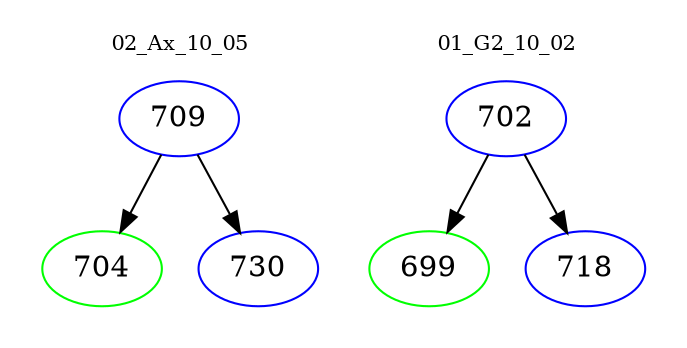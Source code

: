 digraph{
subgraph cluster_0 {
color = white
label = "02_Ax_10_05";
fontsize=10;
T0_709 [label="709", color="blue"]
T0_709 -> T0_704 [color="black"]
T0_704 [label="704", color="green"]
T0_709 -> T0_730 [color="black"]
T0_730 [label="730", color="blue"]
}
subgraph cluster_1 {
color = white
label = "01_G2_10_02";
fontsize=10;
T1_702 [label="702", color="blue"]
T1_702 -> T1_699 [color="black"]
T1_699 [label="699", color="green"]
T1_702 -> T1_718 [color="black"]
T1_718 [label="718", color="blue"]
}
}

